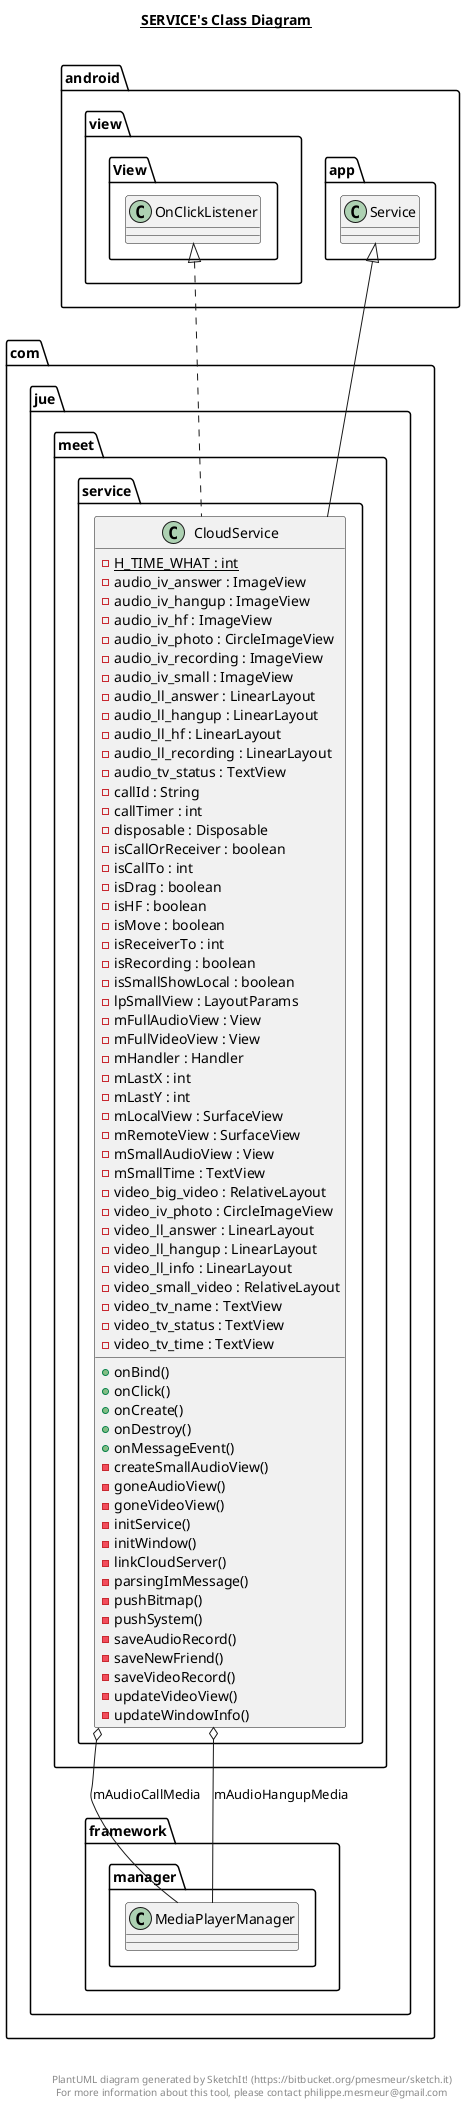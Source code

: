 @startuml

title __SERVICE's Class Diagram__\n

  namespace com.jue.meet {
    namespace service {
      class com.jue.meet.service.CloudService {
          {static} - H_TIME_WHAT : int
          - audio_iv_answer : ImageView
          - audio_iv_hangup : ImageView
          - audio_iv_hf : ImageView
          - audio_iv_photo : CircleImageView
          - audio_iv_recording : ImageView
          - audio_iv_small : ImageView
          - audio_ll_answer : LinearLayout
          - audio_ll_hangup : LinearLayout
          - audio_ll_hf : LinearLayout
          - audio_ll_recording : LinearLayout
          - audio_tv_status : TextView
          - callId : String
          - callTimer : int
          - disposable : Disposable
          - isCallOrReceiver : boolean
          - isCallTo : int
          - isDrag : boolean
          - isHF : boolean
          - isMove : boolean
          - isReceiverTo : int
          - isRecording : boolean
          - isSmallShowLocal : boolean
          - lpSmallView : LayoutParams
          - mFullAudioView : View
          - mFullVideoView : View
          - mHandler : Handler
          - mLastX : int
          - mLastY : int
          - mLocalView : SurfaceView
          - mRemoteView : SurfaceView
          - mSmallAudioView : View
          - mSmallTime : TextView
          - video_big_video : RelativeLayout
          - video_iv_photo : CircleImageView
          - video_ll_answer : LinearLayout
          - video_ll_hangup : LinearLayout
          - video_ll_info : LinearLayout
          - video_small_video : RelativeLayout
          - video_tv_name : TextView
          - video_tv_status : TextView
          - video_tv_time : TextView
          + onBind()
          + onClick()
          + onCreate()
          + onDestroy()
          + onMessageEvent()
          - createSmallAudioView()
          - goneAudioView()
          - goneVideoView()
          - initService()
          - initWindow()
          - linkCloudServer()
          - parsingImMessage()
          - pushBitmap()
          - pushSystem()
          - saveAudioRecord()
          - saveNewFriend()
          - saveVideoRecord()
          - updateVideoView()
          - updateWindowInfo()
      }
    }
  }
  

  com.jue.meet.service.CloudService .up.|> android.view.View.OnClickListener
  com.jue.meet.service.CloudService -up-|> android.app.Service
  com.jue.meet.service.CloudService o-- com.jue.framework.manager.MediaPlayerManager : mAudioCallMedia
  com.jue.meet.service.CloudService o-- com.jue.framework.manager.MediaPlayerManager : mAudioHangupMedia


right footer


PlantUML diagram generated by SketchIt! (https://bitbucket.org/pmesmeur/sketch.it)
For more information about this tool, please contact philippe.mesmeur@gmail.com
endfooter

@enduml
